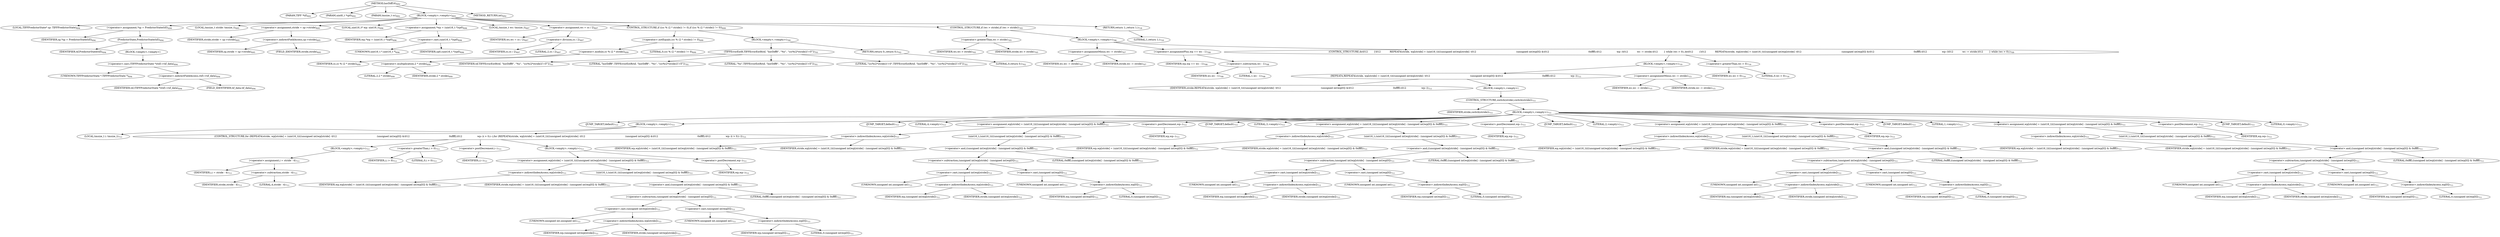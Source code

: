 digraph "horDiff16" {  
"38166" [label = <(METHOD,horDiff16)<SUB>692</SUB>> ]
"38167" [label = <(PARAM,TIFF *tif)<SUB>692</SUB>> ]
"38168" [label = <(PARAM,uint8_t *cp0)<SUB>692</SUB>> ]
"38169" [label = <(PARAM,tmsize_t cc)<SUB>692</SUB>> ]
"38170" [label = <(BLOCK,&lt;empty&gt;,&lt;empty&gt;)<SUB>693</SUB>> ]
"38171" [label = <(LOCAL,TIFFPredictorState* sp: TIFFPredictorState)<SUB>694</SUB>> ]
"38172" [label = <(&lt;operator&gt;.assignment,*sp = PredictorState(tif))<SUB>694</SUB>> ]
"38173" [label = <(IDENTIFIER,sp,*sp = PredictorState(tif))<SUB>694</SUB>> ]
"38174" [label = <(PredictorState,PredictorState(tif))<SUB>694</SUB>> ]
"38175" [label = <(IDENTIFIER,tif,PredictorState(tif))<SUB>694</SUB>> ]
"38176" [label = <(BLOCK,&lt;empty&gt;,&lt;empty&gt;)> ]
"38177" [label = <(&lt;operator&gt;.cast,(TIFFPredictorState *)(tif)-&gt;tif_data)<SUB>694</SUB>> ]
"38178" [label = <(UNKNOWN,TIFFPredictorState *,TIFFPredictorState *)<SUB>694</SUB>> ]
"38179" [label = <(&lt;operator&gt;.indirectFieldAccess,(tif)-&gt;tif_data)<SUB>694</SUB>> ]
"38180" [label = <(IDENTIFIER,tif,(TIFFPredictorState *)(tif)-&gt;tif_data)<SUB>694</SUB>> ]
"38181" [label = <(FIELD_IDENTIFIER,tif_data,tif_data)<SUB>694</SUB>> ]
"38182" [label = <(LOCAL,tmsize_t stride: tmsize_t)<SUB>695</SUB>> ]
"38183" [label = <(&lt;operator&gt;.assignment,stride = sp-&gt;stride)<SUB>695</SUB>> ]
"38184" [label = <(IDENTIFIER,stride,stride = sp-&gt;stride)<SUB>695</SUB>> ]
"38185" [label = <(&lt;operator&gt;.indirectFieldAccess,sp-&gt;stride)<SUB>695</SUB>> ]
"38186" [label = <(IDENTIFIER,sp,stride = sp-&gt;stride)<SUB>695</SUB>> ]
"38187" [label = <(FIELD_IDENTIFIER,stride,stride)<SUB>695</SUB>> ]
"38188" [label = <(LOCAL,uint16_t* wp: uint16_t)<SUB>696</SUB>> ]
"38189" [label = <(&lt;operator&gt;.assignment,*wp = (uint16_t *)cp0)<SUB>696</SUB>> ]
"38190" [label = <(IDENTIFIER,wp,*wp = (uint16_t *)cp0)<SUB>696</SUB>> ]
"38191" [label = <(&lt;operator&gt;.cast,(uint16_t *)cp0)<SUB>696</SUB>> ]
"38192" [label = <(UNKNOWN,uint16_t *,uint16_t *)<SUB>696</SUB>> ]
"38193" [label = <(IDENTIFIER,cp0,(uint16_t *)cp0)<SUB>696</SUB>> ]
"38194" [label = <(LOCAL,tmsize_t wc: tmsize_t)<SUB>697</SUB>> ]
"38195" [label = <(&lt;operator&gt;.assignment,wc = cc / 2)<SUB>697</SUB>> ]
"38196" [label = <(IDENTIFIER,wc,wc = cc / 2)<SUB>697</SUB>> ]
"38197" [label = <(&lt;operator&gt;.division,cc / 2)<SUB>697</SUB>> ]
"38198" [label = <(IDENTIFIER,cc,cc / 2)<SUB>697</SUB>> ]
"38199" [label = <(LITERAL,2,cc / 2)<SUB>697</SUB>> ]
"38200" [label = <(CONTROL_STRUCTURE,if ((cc % (2 * stride)) != 0),if ((cc % (2 * stride)) != 0))<SUB>699</SUB>> ]
"38201" [label = <(&lt;operator&gt;.notEquals,(cc % (2 * stride)) != 0)<SUB>699</SUB>> ]
"38202" [label = <(&lt;operator&gt;.modulo,cc % (2 * stride))<SUB>699</SUB>> ]
"38203" [label = <(IDENTIFIER,cc,cc % (2 * stride))<SUB>699</SUB>> ]
"38204" [label = <(&lt;operator&gt;.multiplication,2 * stride)<SUB>699</SUB>> ]
"38205" [label = <(LITERAL,2,2 * stride)<SUB>699</SUB>> ]
"38206" [label = <(IDENTIFIER,stride,2 * stride)<SUB>699</SUB>> ]
"38207" [label = <(LITERAL,0,(cc % (2 * stride)) != 0)<SUB>699</SUB>> ]
"38208" [label = <(BLOCK,&lt;empty&gt;,&lt;empty&gt;)<SUB>700</SUB>> ]
"38209" [label = <(TIFFErrorExtR,TIFFErrorExtR(tif, &quot;horDiff8&quot;, &quot;%s&quot;, &quot;(cc%(2*stride))!=0&quot;))<SUB>701</SUB>> ]
"38210" [label = <(IDENTIFIER,tif,TIFFErrorExtR(tif, &quot;horDiff8&quot;, &quot;%s&quot;, &quot;(cc%(2*stride))!=0&quot;))<SUB>701</SUB>> ]
"38211" [label = <(LITERAL,&quot;horDiff8&quot;,TIFFErrorExtR(tif, &quot;horDiff8&quot;, &quot;%s&quot;, &quot;(cc%(2*stride))!=0&quot;))<SUB>701</SUB>> ]
"38212" [label = <(LITERAL,&quot;%s&quot;,TIFFErrorExtR(tif, &quot;horDiff8&quot;, &quot;%s&quot;, &quot;(cc%(2*stride))!=0&quot;))<SUB>701</SUB>> ]
"38213" [label = <(LITERAL,&quot;(cc%(2*stride))!=0&quot;,TIFFErrorExtR(tif, &quot;horDiff8&quot;, &quot;%s&quot;, &quot;(cc%(2*stride))!=0&quot;))<SUB>701</SUB>> ]
"38214" [label = <(RETURN,return 0;,return 0;)<SUB>702</SUB>> ]
"38215" [label = <(LITERAL,0,return 0;)<SUB>702</SUB>> ]
"38216" [label = <(CONTROL_STRUCTURE,if (wc &gt; stride),if (wc &gt; stride))<SUB>705</SUB>> ]
"38217" [label = <(&lt;operator&gt;.greaterThan,wc &gt; stride)<SUB>705</SUB>> ]
"38218" [label = <(IDENTIFIER,wc,wc &gt; stride)<SUB>705</SUB>> ]
"38219" [label = <(IDENTIFIER,stride,wc &gt; stride)<SUB>705</SUB>> ]
"38220" [label = <(BLOCK,&lt;empty&gt;,&lt;empty&gt;)<SUB>706</SUB>> ]
"38221" [label = <(&lt;operator&gt;.assignmentMinus,wc -= stride)<SUB>707</SUB>> ]
"38222" [label = <(IDENTIFIER,wc,wc -= stride)<SUB>707</SUB>> ]
"38223" [label = <(IDENTIFIER,stride,wc -= stride)<SUB>707</SUB>> ]
"38224" [label = <(&lt;operator&gt;.assignmentPlus,wp += wc - 1)<SUB>708</SUB>> ]
"38225" [label = <(IDENTIFIER,wp,wp += wc - 1)<SUB>708</SUB>> ]
"38226" [label = <(&lt;operator&gt;.subtraction,wc - 1)<SUB>708</SUB>> ]
"38227" [label = <(IDENTIFIER,wc,wc - 1)<SUB>708</SUB>> ]
"38228" [label = <(LITERAL,1,wc - 1)<SUB>708</SUB>> ]
"38229" [label = <(CONTROL_STRUCTURE,do\012        {\012            REPEAT4(stride, wp[stride] = (uint16_t)(((unsigned int)wp[stride] -\012                                                     (unsigned int)wp[0]) &amp;\012                                                    0xffff);\012                    wp--)\012            wc -= stride;\012        } while (wc &gt; 0);,do\012        {\012            REPEAT4(stride, wp[stride] = (uint16_t)(((unsigned int)wp[stride] -\012                                                     (unsigned int)wp[0]) &amp;\012                                                    0xffff);\012                    wp--)\012            wc -= stride;\012        } while (wc &gt; 0);)<SUB>709</SUB>> ]
"38230" [label = <(BLOCK,&lt;empty&gt;,&lt;empty&gt;)<SUB>710</SUB>> ]
"38231" [label = <(REPEAT4,REPEAT4(stride, wp[stride] = (uint16_t)(((unsigned int)wp[stride] -\012                                                     (unsigned int)wp[0]) &amp;\012                                                    0xffff);\012                    wp--))<SUB>711</SUB>> ]
"38232" [label = <(IDENTIFIER,stride,REPEAT4(stride, wp[stride] = (uint16_t)(((unsigned int)wp[stride] -\012                                                     (unsigned int)wp[0]) &amp;\012                                                    0xffff);\012                    wp--))<SUB>711</SUB>> ]
"38233" [label = <(BLOCK,&lt;empty&gt;,&lt;empty&gt;)> ]
"38234" [label = <(CONTROL_STRUCTURE,switch(stride),switch(stride))<SUB>711</SUB>> ]
"38235" [label = <(IDENTIFIER,stride,switch(stride))<SUB>711</SUB>> ]
"38236" [label = <(BLOCK,&lt;empty&gt;,&lt;empty&gt;)<SUB>711</SUB>> ]
"38237" [label = <(JUMP_TARGET,default)<SUB>711</SUB>> ]
"38238" [label = <(BLOCK,&lt;empty&gt;,&lt;empty&gt;)<SUB>711</SUB>> ]
"38239" [label = <(LOCAL,tmsize_t i: tmsize_t)<SUB>711</SUB>> ]
"38240" [label = <(CONTROL_STRUCTURE,for (REPEAT4(stride, wp[stride] = (uint16_t)(((unsigned int)wp[stride] -\012                                                     (unsigned int)wp[0]) &amp;\012                                                    0xffff);\012                    wp--)i &gt; 0;i--),for (REPEAT4(stride, wp[stride] = (uint16_t)(((unsigned int)wp[stride] -\012                                                     (unsigned int)wp[0]) &amp;\012                                                    0xffff);\012                    wp--)i &gt; 0;i--))<SUB>711</SUB>> ]
"38241" [label = <(BLOCK,&lt;empty&gt;,&lt;empty&gt;)<SUB>711</SUB>> ]
"38242" [label = <(&lt;operator&gt;.assignment,i = stride - 4)<SUB>711</SUB>> ]
"38243" [label = <(IDENTIFIER,i,i = stride - 4)<SUB>711</SUB>> ]
"38244" [label = <(&lt;operator&gt;.subtraction,stride - 4)<SUB>711</SUB>> ]
"38245" [label = <(IDENTIFIER,stride,stride - 4)<SUB>711</SUB>> ]
"38246" [label = <(LITERAL,4,stride - 4)<SUB>711</SUB>> ]
"38247" [label = <(&lt;operator&gt;.greaterThan,i &gt; 0)<SUB>711</SUB>> ]
"38248" [label = <(IDENTIFIER,i,i &gt; 0)<SUB>711</SUB>> ]
"38249" [label = <(LITERAL,0,i &gt; 0)<SUB>711</SUB>> ]
"38250" [label = <(&lt;operator&gt;.postDecrement,i--)<SUB>711</SUB>> ]
"38251" [label = <(IDENTIFIER,i,i--)<SUB>711</SUB>> ]
"38252" [label = <(BLOCK,&lt;empty&gt;,&lt;empty&gt;)<SUB>711</SUB>> ]
"38253" [label = <(&lt;operator&gt;.assignment,wp[stride] = (uint16_t)(((unsigned int)wp[stride] - (unsigned int)wp[0]) &amp; 0xffff))<SUB>711</SUB>> ]
"38254" [label = <(&lt;operator&gt;.indirectIndexAccess,wp[stride])<SUB>711</SUB>> ]
"38255" [label = <(IDENTIFIER,wp,wp[stride] = (uint16_t)(((unsigned int)wp[stride] - (unsigned int)wp[0]) &amp; 0xffff))<SUB>711</SUB>> ]
"38256" [label = <(IDENTIFIER,stride,wp[stride] = (uint16_t)(((unsigned int)wp[stride] - (unsigned int)wp[0]) &amp; 0xffff))<SUB>711</SUB>> ]
"38257" [label = <(uint16_t,(uint16_t)(((unsigned int)wp[stride] - (unsigned int)wp[0]) &amp; 0xffff))<SUB>711</SUB>> ]
"38258" [label = <(&lt;operator&gt;.and,((unsigned int)wp[stride] - (unsigned int)wp[0]) &amp; 0xffff)<SUB>711</SUB>> ]
"38259" [label = <(&lt;operator&gt;.subtraction,(unsigned int)wp[stride] - (unsigned int)wp[0])<SUB>711</SUB>> ]
"38260" [label = <(&lt;operator&gt;.cast,(unsigned int)wp[stride])<SUB>711</SUB>> ]
"38261" [label = <(UNKNOWN,unsigned int,unsigned int)<SUB>711</SUB>> ]
"38262" [label = <(&lt;operator&gt;.indirectIndexAccess,wp[stride])<SUB>711</SUB>> ]
"38263" [label = <(IDENTIFIER,wp,(unsigned int)wp[stride])<SUB>711</SUB>> ]
"38264" [label = <(IDENTIFIER,stride,(unsigned int)wp[stride])<SUB>711</SUB>> ]
"38265" [label = <(&lt;operator&gt;.cast,(unsigned int)wp[0])<SUB>711</SUB>> ]
"38266" [label = <(UNKNOWN,unsigned int,unsigned int)<SUB>711</SUB>> ]
"38267" [label = <(&lt;operator&gt;.indirectIndexAccess,wp[0])<SUB>711</SUB>> ]
"38268" [label = <(IDENTIFIER,wp,(unsigned int)wp[0])<SUB>711</SUB>> ]
"38269" [label = <(LITERAL,0,(unsigned int)wp[0])<SUB>711</SUB>> ]
"38270" [label = <(LITERAL,0xffff,((unsigned int)wp[stride] - (unsigned int)wp[0]) &amp; 0xffff)<SUB>711</SUB>> ]
"38271" [label = <(&lt;operator&gt;.postDecrement,wp--)<SUB>711</SUB>> ]
"38272" [label = <(IDENTIFIER,wp,wp--)<SUB>711</SUB>> ]
"38273" [label = <(JUMP_TARGET,default)<SUB>711</SUB>> ]
"38274" [label = <(LITERAL,4,&lt;empty&gt;)<SUB>711</SUB>> ]
"38275" [label = <(&lt;operator&gt;.assignment,wp[stride] = (uint16_t)(((unsigned int)wp[stride] - (unsigned int)wp[0]) &amp; 0xffff))<SUB>711</SUB>> ]
"38276" [label = <(&lt;operator&gt;.indirectIndexAccess,wp[stride])<SUB>711</SUB>> ]
"38277" [label = <(IDENTIFIER,wp,wp[stride] = (uint16_t)(((unsigned int)wp[stride] - (unsigned int)wp[0]) &amp; 0xffff))<SUB>711</SUB>> ]
"38278" [label = <(IDENTIFIER,stride,wp[stride] = (uint16_t)(((unsigned int)wp[stride] - (unsigned int)wp[0]) &amp; 0xffff))<SUB>711</SUB>> ]
"38279" [label = <(uint16_t,(uint16_t)(((unsigned int)wp[stride] - (unsigned int)wp[0]) &amp; 0xffff))<SUB>711</SUB>> ]
"38280" [label = <(&lt;operator&gt;.and,((unsigned int)wp[stride] - (unsigned int)wp[0]) &amp; 0xffff)<SUB>711</SUB>> ]
"38281" [label = <(&lt;operator&gt;.subtraction,(unsigned int)wp[stride] - (unsigned int)wp[0])<SUB>711</SUB>> ]
"38282" [label = <(&lt;operator&gt;.cast,(unsigned int)wp[stride])<SUB>711</SUB>> ]
"38283" [label = <(UNKNOWN,unsigned int,unsigned int)<SUB>711</SUB>> ]
"38284" [label = <(&lt;operator&gt;.indirectIndexAccess,wp[stride])<SUB>711</SUB>> ]
"38285" [label = <(IDENTIFIER,wp,(unsigned int)wp[stride])<SUB>711</SUB>> ]
"38286" [label = <(IDENTIFIER,stride,(unsigned int)wp[stride])<SUB>711</SUB>> ]
"38287" [label = <(&lt;operator&gt;.cast,(unsigned int)wp[0])<SUB>711</SUB>> ]
"38288" [label = <(UNKNOWN,unsigned int,unsigned int)<SUB>711</SUB>> ]
"38289" [label = <(&lt;operator&gt;.indirectIndexAccess,wp[0])<SUB>711</SUB>> ]
"38290" [label = <(IDENTIFIER,wp,(unsigned int)wp[0])<SUB>711</SUB>> ]
"38291" [label = <(LITERAL,0,(unsigned int)wp[0])<SUB>711</SUB>> ]
"38292" [label = <(LITERAL,0xffff,((unsigned int)wp[stride] - (unsigned int)wp[0]) &amp; 0xffff)<SUB>711</SUB>> ]
"38293" [label = <(&lt;operator&gt;.postDecrement,wp--)<SUB>711</SUB>> ]
"38294" [label = <(IDENTIFIER,wp,wp--)<SUB>711</SUB>> ]
"38295" [label = <(JUMP_TARGET,default)<SUB>711</SUB>> ]
"38296" [label = <(LITERAL,3,&lt;empty&gt;)<SUB>711</SUB>> ]
"38297" [label = <(&lt;operator&gt;.assignment,wp[stride] = (uint16_t)(((unsigned int)wp[stride] - (unsigned int)wp[0]) &amp; 0xffff))<SUB>711</SUB>> ]
"38298" [label = <(&lt;operator&gt;.indirectIndexAccess,wp[stride])<SUB>711</SUB>> ]
"38299" [label = <(IDENTIFIER,wp,wp[stride] = (uint16_t)(((unsigned int)wp[stride] - (unsigned int)wp[0]) &amp; 0xffff))<SUB>711</SUB>> ]
"38300" [label = <(IDENTIFIER,stride,wp[stride] = (uint16_t)(((unsigned int)wp[stride] - (unsigned int)wp[0]) &amp; 0xffff))<SUB>711</SUB>> ]
"38301" [label = <(uint16_t,(uint16_t)(((unsigned int)wp[stride] - (unsigned int)wp[0]) &amp; 0xffff))<SUB>711</SUB>> ]
"38302" [label = <(&lt;operator&gt;.and,((unsigned int)wp[stride] - (unsigned int)wp[0]) &amp; 0xffff)<SUB>711</SUB>> ]
"38303" [label = <(&lt;operator&gt;.subtraction,(unsigned int)wp[stride] - (unsigned int)wp[0])<SUB>711</SUB>> ]
"38304" [label = <(&lt;operator&gt;.cast,(unsigned int)wp[stride])<SUB>711</SUB>> ]
"38305" [label = <(UNKNOWN,unsigned int,unsigned int)<SUB>711</SUB>> ]
"38306" [label = <(&lt;operator&gt;.indirectIndexAccess,wp[stride])<SUB>711</SUB>> ]
"38307" [label = <(IDENTIFIER,wp,(unsigned int)wp[stride])<SUB>711</SUB>> ]
"38308" [label = <(IDENTIFIER,stride,(unsigned int)wp[stride])<SUB>711</SUB>> ]
"38309" [label = <(&lt;operator&gt;.cast,(unsigned int)wp[0])<SUB>711</SUB>> ]
"38310" [label = <(UNKNOWN,unsigned int,unsigned int)<SUB>711</SUB>> ]
"38311" [label = <(&lt;operator&gt;.indirectIndexAccess,wp[0])<SUB>711</SUB>> ]
"38312" [label = <(IDENTIFIER,wp,(unsigned int)wp[0])<SUB>711</SUB>> ]
"38313" [label = <(LITERAL,0,(unsigned int)wp[0])<SUB>711</SUB>> ]
"38314" [label = <(LITERAL,0xffff,((unsigned int)wp[stride] - (unsigned int)wp[0]) &amp; 0xffff)<SUB>711</SUB>> ]
"38315" [label = <(&lt;operator&gt;.postDecrement,wp--)<SUB>711</SUB>> ]
"38316" [label = <(IDENTIFIER,wp,wp--)<SUB>711</SUB>> ]
"38317" [label = <(JUMP_TARGET,default)<SUB>711</SUB>> ]
"38318" [label = <(LITERAL,2,&lt;empty&gt;)<SUB>711</SUB>> ]
"38319" [label = <(&lt;operator&gt;.assignment,wp[stride] = (uint16_t)(((unsigned int)wp[stride] - (unsigned int)wp[0]) &amp; 0xffff))<SUB>711</SUB>> ]
"38320" [label = <(&lt;operator&gt;.indirectIndexAccess,wp[stride])<SUB>711</SUB>> ]
"38321" [label = <(IDENTIFIER,wp,wp[stride] = (uint16_t)(((unsigned int)wp[stride] - (unsigned int)wp[0]) &amp; 0xffff))<SUB>711</SUB>> ]
"38322" [label = <(IDENTIFIER,stride,wp[stride] = (uint16_t)(((unsigned int)wp[stride] - (unsigned int)wp[0]) &amp; 0xffff))<SUB>711</SUB>> ]
"38323" [label = <(uint16_t,(uint16_t)(((unsigned int)wp[stride] - (unsigned int)wp[0]) &amp; 0xffff))<SUB>711</SUB>> ]
"38324" [label = <(&lt;operator&gt;.and,((unsigned int)wp[stride] - (unsigned int)wp[0]) &amp; 0xffff)<SUB>711</SUB>> ]
"38325" [label = <(&lt;operator&gt;.subtraction,(unsigned int)wp[stride] - (unsigned int)wp[0])<SUB>711</SUB>> ]
"38326" [label = <(&lt;operator&gt;.cast,(unsigned int)wp[stride])<SUB>711</SUB>> ]
"38327" [label = <(UNKNOWN,unsigned int,unsigned int)<SUB>711</SUB>> ]
"38328" [label = <(&lt;operator&gt;.indirectIndexAccess,wp[stride])<SUB>711</SUB>> ]
"38329" [label = <(IDENTIFIER,wp,(unsigned int)wp[stride])<SUB>711</SUB>> ]
"38330" [label = <(IDENTIFIER,stride,(unsigned int)wp[stride])<SUB>711</SUB>> ]
"38331" [label = <(&lt;operator&gt;.cast,(unsigned int)wp[0])<SUB>711</SUB>> ]
"38332" [label = <(UNKNOWN,unsigned int,unsigned int)<SUB>711</SUB>> ]
"38333" [label = <(&lt;operator&gt;.indirectIndexAccess,wp[0])<SUB>711</SUB>> ]
"38334" [label = <(IDENTIFIER,wp,(unsigned int)wp[0])<SUB>711</SUB>> ]
"38335" [label = <(LITERAL,0,(unsigned int)wp[0])<SUB>711</SUB>> ]
"38336" [label = <(LITERAL,0xffff,((unsigned int)wp[stride] - (unsigned int)wp[0]) &amp; 0xffff)<SUB>711</SUB>> ]
"38337" [label = <(&lt;operator&gt;.postDecrement,wp--)<SUB>711</SUB>> ]
"38338" [label = <(IDENTIFIER,wp,wp--)<SUB>711</SUB>> ]
"38339" [label = <(JUMP_TARGET,default)<SUB>711</SUB>> ]
"38340" [label = <(LITERAL,1,&lt;empty&gt;)<SUB>711</SUB>> ]
"38341" [label = <(&lt;operator&gt;.assignment,wp[stride] = (uint16_t)(((unsigned int)wp[stride] - (unsigned int)wp[0]) &amp; 0xffff))<SUB>711</SUB>> ]
"38342" [label = <(&lt;operator&gt;.indirectIndexAccess,wp[stride])<SUB>711</SUB>> ]
"38343" [label = <(IDENTIFIER,wp,wp[stride] = (uint16_t)(((unsigned int)wp[stride] - (unsigned int)wp[0]) &amp; 0xffff))<SUB>711</SUB>> ]
"38344" [label = <(IDENTIFIER,stride,wp[stride] = (uint16_t)(((unsigned int)wp[stride] - (unsigned int)wp[0]) &amp; 0xffff))<SUB>711</SUB>> ]
"38345" [label = <(uint16_t,(uint16_t)(((unsigned int)wp[stride] - (unsigned int)wp[0]) &amp; 0xffff))<SUB>711</SUB>> ]
"38346" [label = <(&lt;operator&gt;.and,((unsigned int)wp[stride] - (unsigned int)wp[0]) &amp; 0xffff)<SUB>711</SUB>> ]
"38347" [label = <(&lt;operator&gt;.subtraction,(unsigned int)wp[stride] - (unsigned int)wp[0])<SUB>711</SUB>> ]
"38348" [label = <(&lt;operator&gt;.cast,(unsigned int)wp[stride])<SUB>711</SUB>> ]
"38349" [label = <(UNKNOWN,unsigned int,unsigned int)<SUB>711</SUB>> ]
"38350" [label = <(&lt;operator&gt;.indirectIndexAccess,wp[stride])<SUB>711</SUB>> ]
"38351" [label = <(IDENTIFIER,wp,(unsigned int)wp[stride])<SUB>711</SUB>> ]
"38352" [label = <(IDENTIFIER,stride,(unsigned int)wp[stride])<SUB>711</SUB>> ]
"38353" [label = <(&lt;operator&gt;.cast,(unsigned int)wp[0])<SUB>711</SUB>> ]
"38354" [label = <(UNKNOWN,unsigned int,unsigned int)<SUB>711</SUB>> ]
"38355" [label = <(&lt;operator&gt;.indirectIndexAccess,wp[0])<SUB>711</SUB>> ]
"38356" [label = <(IDENTIFIER,wp,(unsigned int)wp[0])<SUB>711</SUB>> ]
"38357" [label = <(LITERAL,0,(unsigned int)wp[0])<SUB>711</SUB>> ]
"38358" [label = <(LITERAL,0xffff,((unsigned int)wp[stride] - (unsigned int)wp[0]) &amp; 0xffff)<SUB>711</SUB>> ]
"38359" [label = <(&lt;operator&gt;.postDecrement,wp--)<SUB>711</SUB>> ]
"38360" [label = <(IDENTIFIER,wp,wp--)<SUB>711</SUB>> ]
"38361" [label = <(JUMP_TARGET,default)<SUB>711</SUB>> ]
"38362" [label = <(LITERAL,0,&lt;empty&gt;)<SUB>711</SUB>> ]
"38363" [label = <(&lt;operator&gt;.assignmentMinus,wc -= stride)<SUB>715</SUB>> ]
"38364" [label = <(IDENTIFIER,wc,wc -= stride)<SUB>715</SUB>> ]
"38365" [label = <(IDENTIFIER,stride,wc -= stride)<SUB>715</SUB>> ]
"38366" [label = <(&lt;operator&gt;.greaterThan,wc &gt; 0)<SUB>716</SUB>> ]
"38367" [label = <(IDENTIFIER,wc,wc &gt; 0)<SUB>716</SUB>> ]
"38368" [label = <(LITERAL,0,wc &gt; 0)<SUB>716</SUB>> ]
"38369" [label = <(RETURN,return 1;,return 1;)<SUB>718</SUB>> ]
"38370" [label = <(LITERAL,1,return 1;)<SUB>718</SUB>> ]
"38371" [label = <(METHOD_RETURN,int)<SUB>692</SUB>> ]
  "38166" -> "38167" 
  "38166" -> "38168" 
  "38166" -> "38169" 
  "38166" -> "38170" 
  "38166" -> "38371" 
  "38170" -> "38171" 
  "38170" -> "38172" 
  "38170" -> "38182" 
  "38170" -> "38183" 
  "38170" -> "38188" 
  "38170" -> "38189" 
  "38170" -> "38194" 
  "38170" -> "38195" 
  "38170" -> "38200" 
  "38170" -> "38216" 
  "38170" -> "38369" 
  "38172" -> "38173" 
  "38172" -> "38174" 
  "38174" -> "38175" 
  "38174" -> "38176" 
  "38176" -> "38177" 
  "38177" -> "38178" 
  "38177" -> "38179" 
  "38179" -> "38180" 
  "38179" -> "38181" 
  "38183" -> "38184" 
  "38183" -> "38185" 
  "38185" -> "38186" 
  "38185" -> "38187" 
  "38189" -> "38190" 
  "38189" -> "38191" 
  "38191" -> "38192" 
  "38191" -> "38193" 
  "38195" -> "38196" 
  "38195" -> "38197" 
  "38197" -> "38198" 
  "38197" -> "38199" 
  "38200" -> "38201" 
  "38200" -> "38208" 
  "38201" -> "38202" 
  "38201" -> "38207" 
  "38202" -> "38203" 
  "38202" -> "38204" 
  "38204" -> "38205" 
  "38204" -> "38206" 
  "38208" -> "38209" 
  "38208" -> "38214" 
  "38209" -> "38210" 
  "38209" -> "38211" 
  "38209" -> "38212" 
  "38209" -> "38213" 
  "38214" -> "38215" 
  "38216" -> "38217" 
  "38216" -> "38220" 
  "38217" -> "38218" 
  "38217" -> "38219" 
  "38220" -> "38221" 
  "38220" -> "38224" 
  "38220" -> "38229" 
  "38221" -> "38222" 
  "38221" -> "38223" 
  "38224" -> "38225" 
  "38224" -> "38226" 
  "38226" -> "38227" 
  "38226" -> "38228" 
  "38229" -> "38230" 
  "38229" -> "38366" 
  "38230" -> "38231" 
  "38230" -> "38363" 
  "38231" -> "38232" 
  "38231" -> "38233" 
  "38233" -> "38234" 
  "38234" -> "38235" 
  "38234" -> "38236" 
  "38236" -> "38237" 
  "38236" -> "38238" 
  "38236" -> "38273" 
  "38236" -> "38274" 
  "38236" -> "38275" 
  "38236" -> "38293" 
  "38236" -> "38295" 
  "38236" -> "38296" 
  "38236" -> "38297" 
  "38236" -> "38315" 
  "38236" -> "38317" 
  "38236" -> "38318" 
  "38236" -> "38319" 
  "38236" -> "38337" 
  "38236" -> "38339" 
  "38236" -> "38340" 
  "38236" -> "38341" 
  "38236" -> "38359" 
  "38236" -> "38361" 
  "38236" -> "38362" 
  "38238" -> "38239" 
  "38238" -> "38240" 
  "38240" -> "38241" 
  "38240" -> "38247" 
  "38240" -> "38250" 
  "38240" -> "38252" 
  "38241" -> "38242" 
  "38242" -> "38243" 
  "38242" -> "38244" 
  "38244" -> "38245" 
  "38244" -> "38246" 
  "38247" -> "38248" 
  "38247" -> "38249" 
  "38250" -> "38251" 
  "38252" -> "38253" 
  "38252" -> "38271" 
  "38253" -> "38254" 
  "38253" -> "38257" 
  "38254" -> "38255" 
  "38254" -> "38256" 
  "38257" -> "38258" 
  "38258" -> "38259" 
  "38258" -> "38270" 
  "38259" -> "38260" 
  "38259" -> "38265" 
  "38260" -> "38261" 
  "38260" -> "38262" 
  "38262" -> "38263" 
  "38262" -> "38264" 
  "38265" -> "38266" 
  "38265" -> "38267" 
  "38267" -> "38268" 
  "38267" -> "38269" 
  "38271" -> "38272" 
  "38275" -> "38276" 
  "38275" -> "38279" 
  "38276" -> "38277" 
  "38276" -> "38278" 
  "38279" -> "38280" 
  "38280" -> "38281" 
  "38280" -> "38292" 
  "38281" -> "38282" 
  "38281" -> "38287" 
  "38282" -> "38283" 
  "38282" -> "38284" 
  "38284" -> "38285" 
  "38284" -> "38286" 
  "38287" -> "38288" 
  "38287" -> "38289" 
  "38289" -> "38290" 
  "38289" -> "38291" 
  "38293" -> "38294" 
  "38297" -> "38298" 
  "38297" -> "38301" 
  "38298" -> "38299" 
  "38298" -> "38300" 
  "38301" -> "38302" 
  "38302" -> "38303" 
  "38302" -> "38314" 
  "38303" -> "38304" 
  "38303" -> "38309" 
  "38304" -> "38305" 
  "38304" -> "38306" 
  "38306" -> "38307" 
  "38306" -> "38308" 
  "38309" -> "38310" 
  "38309" -> "38311" 
  "38311" -> "38312" 
  "38311" -> "38313" 
  "38315" -> "38316" 
  "38319" -> "38320" 
  "38319" -> "38323" 
  "38320" -> "38321" 
  "38320" -> "38322" 
  "38323" -> "38324" 
  "38324" -> "38325" 
  "38324" -> "38336" 
  "38325" -> "38326" 
  "38325" -> "38331" 
  "38326" -> "38327" 
  "38326" -> "38328" 
  "38328" -> "38329" 
  "38328" -> "38330" 
  "38331" -> "38332" 
  "38331" -> "38333" 
  "38333" -> "38334" 
  "38333" -> "38335" 
  "38337" -> "38338" 
  "38341" -> "38342" 
  "38341" -> "38345" 
  "38342" -> "38343" 
  "38342" -> "38344" 
  "38345" -> "38346" 
  "38346" -> "38347" 
  "38346" -> "38358" 
  "38347" -> "38348" 
  "38347" -> "38353" 
  "38348" -> "38349" 
  "38348" -> "38350" 
  "38350" -> "38351" 
  "38350" -> "38352" 
  "38353" -> "38354" 
  "38353" -> "38355" 
  "38355" -> "38356" 
  "38355" -> "38357" 
  "38359" -> "38360" 
  "38363" -> "38364" 
  "38363" -> "38365" 
  "38366" -> "38367" 
  "38366" -> "38368" 
  "38369" -> "38370" 
}
